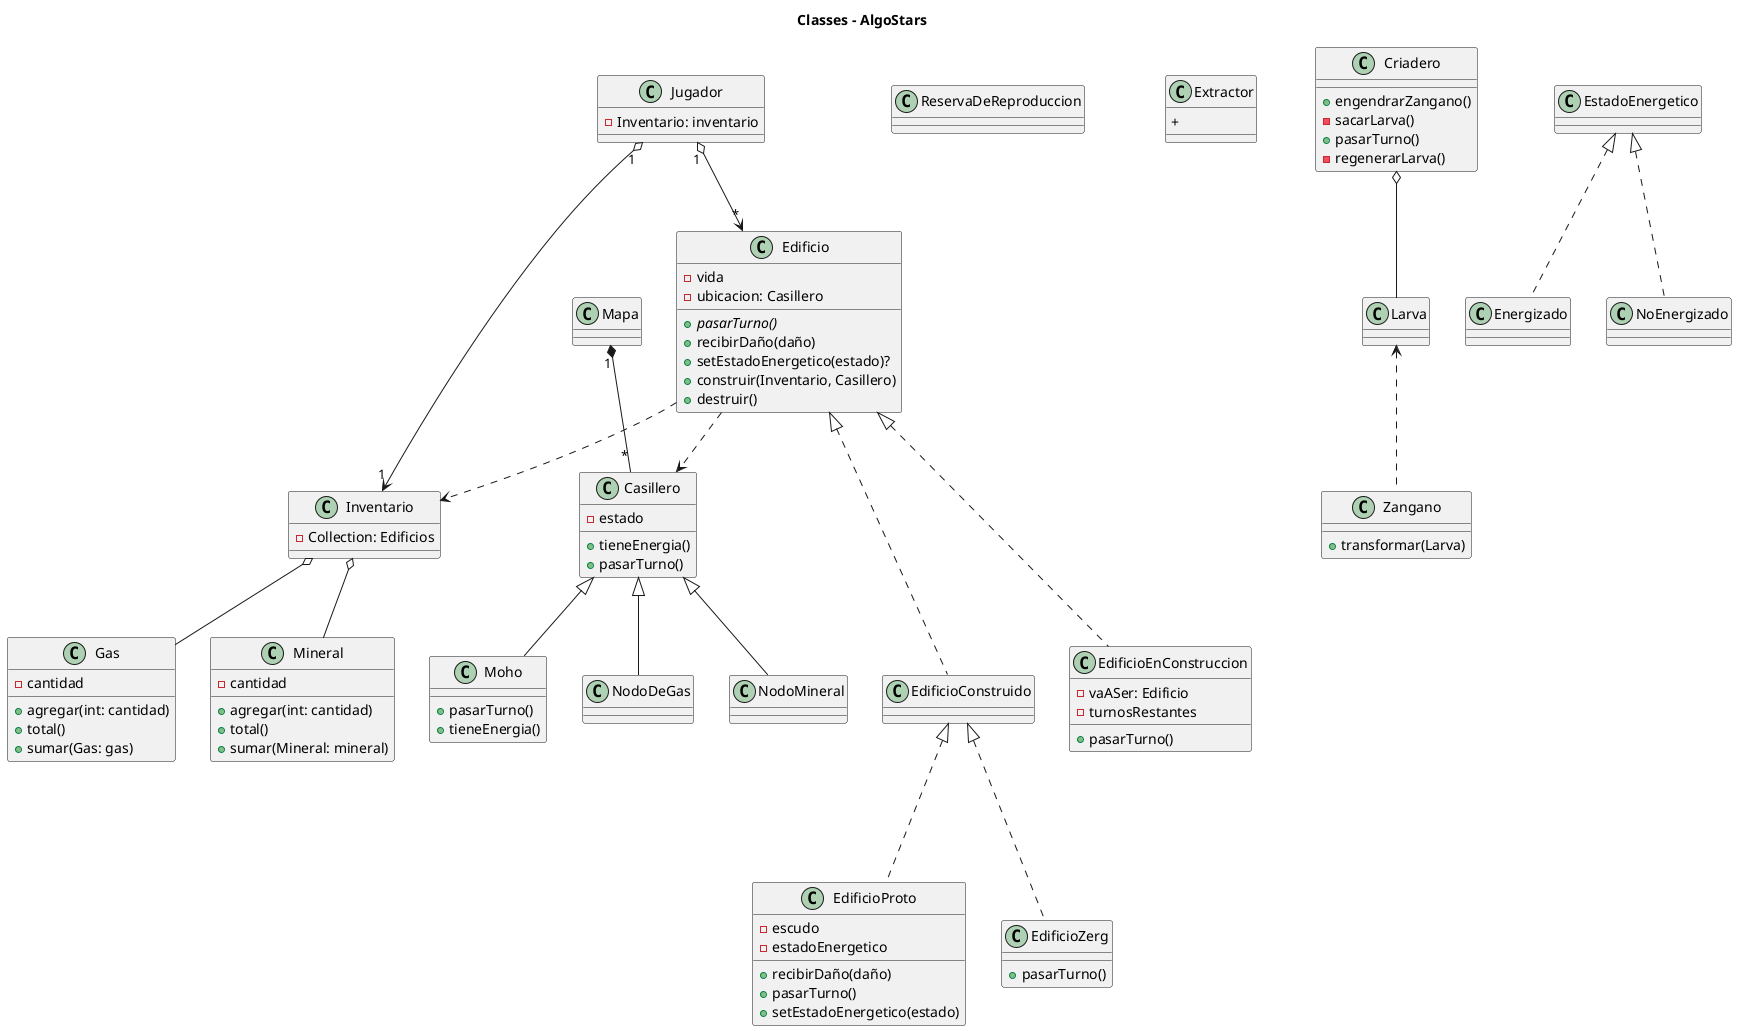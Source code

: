 @startuml
title Classes - AlgoStars

class Jugador {
 - Inventario: inventario
}

class Edificio {
    -vida
    -ubicacion: Casillero
    {abstract}+ pasarTurno()
    + recibirDaño(daño)
    + setEstadoEnergetico(estado)?
    + construir(Inventario, Casillero)
    + destruir()
}

class EdificioConstruido{
}

class EdificioEnConstruccion {
    - vaASer: Edificio
    - turnosRestantes
    + pasarTurno()
}

class EdificioProto {
    - escudo
    - estadoEnergetico
    + recibirDaño(daño)
    + pasarTurno()
    '+ estaActivo()'
    + setEstadoEnergetico(estado)
}

class EdificioZerg {
    + pasarTurno()
}

class Casillero {
    + tieneEnergia()
    + pasarTurno()
    - estado
}

class Mineral {
 - cantidad
 + agregar(int: cantidad)
 + total()
 + sumar(Mineral: mineral)
}

class Gas {
 - cantidad
 + agregar(int: cantidad)
 + total()
 + sumar(Gas: gas)
}

class Moho {
    + pasarTurno()
    + tieneEnergia()
}

class Inventario {
 - Collection: Edificios
}


class ReservaDeReproduccion {
}
class Extractor {
 + 
}
class Criadero {
 + engendrarZangano()
 - sacarLarva()
 + pasarTurno()
 - regenerarLarva()
}
class Larva {
}
class Zangano{
 + transformar(Larva)
}
Larva <.. Zangano
Criadero o-- Larva

Casillero <|-- NodoDeGas
Casillero <|-- Moho
Casillero <|-- NodoMineral

Inventario o-- Gas
Inventario o-- Mineral

Mapa "1" *-- "*" Casillero

Edificio ..> Inventario
Edificio ..> Casillero


Edificio <|... EdificioConstruido
Edificio <|... EdificioEnConstruccion
EdificioConstruido <|... EdificioZerg
EdificioConstruido <|... EdificioProto

EstadoEnergetico <|.. Energizado
EstadoEnergetico <|.. NoEnergizado

Jugador "1" o--> "1" Inventario
Jugador "1" o--> "*" Edificio
@enduml